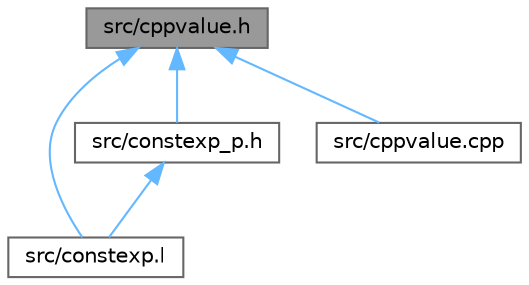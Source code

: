 digraph "src/cppvalue.h"
{
 // INTERACTIVE_SVG=YES
 // LATEX_PDF_SIZE
  bgcolor="transparent";
  edge [fontname=Helvetica,fontsize=10,labelfontname=Helvetica,labelfontsize=10];
  node [fontname=Helvetica,fontsize=10,shape=box,height=0.2,width=0.4];
  Node1 [label="src/cppvalue.h",height=0.2,width=0.4,color="gray40", fillcolor="grey60", style="filled", fontcolor="black",tooltip=" "];
  Node1 -> Node2 [dir="back",color="steelblue1",style="solid"];
  Node2 [label="src/constexp.l",height=0.2,width=0.4,color="grey40", fillcolor="white", style="filled",URL="$dc/dee/constexp_8l.html",tooltip=" "];
  Node1 -> Node3 [dir="back",color="steelblue1",style="solid"];
  Node3 [label="src/constexp_p.h",height=0.2,width=0.4,color="grey40", fillcolor="white", style="filled",URL="$da/d12/constexp__p_8h.html",tooltip="Private interface between Parser (constexp.y) and Lexer (constexp.l)"];
  Node3 -> Node2 [dir="back",color="steelblue1",style="solid"];
  Node1 -> Node4 [dir="back",color="steelblue1",style="solid"];
  Node4 [label="src/cppvalue.cpp",height=0.2,width=0.4,color="grey40", fillcolor="white", style="filled",URL="$d6/dda/cppvalue_8cpp.html",tooltip=" "];
}

